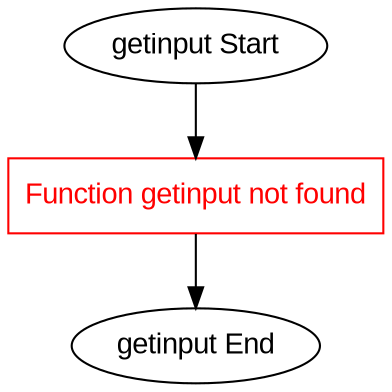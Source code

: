 digraph getinput {
    rankdir=TB;
    node [shape=box, fontname=Arial];
    edge [fontname=Arial];

    start [label="getinput Start", shape=ellipse];
    end [label="getinput End", shape=ellipse];
    error_node [label="Function getinput not found", color=red, fontcolor=red];
    
    start -> error_node;
    error_node -> end;
}